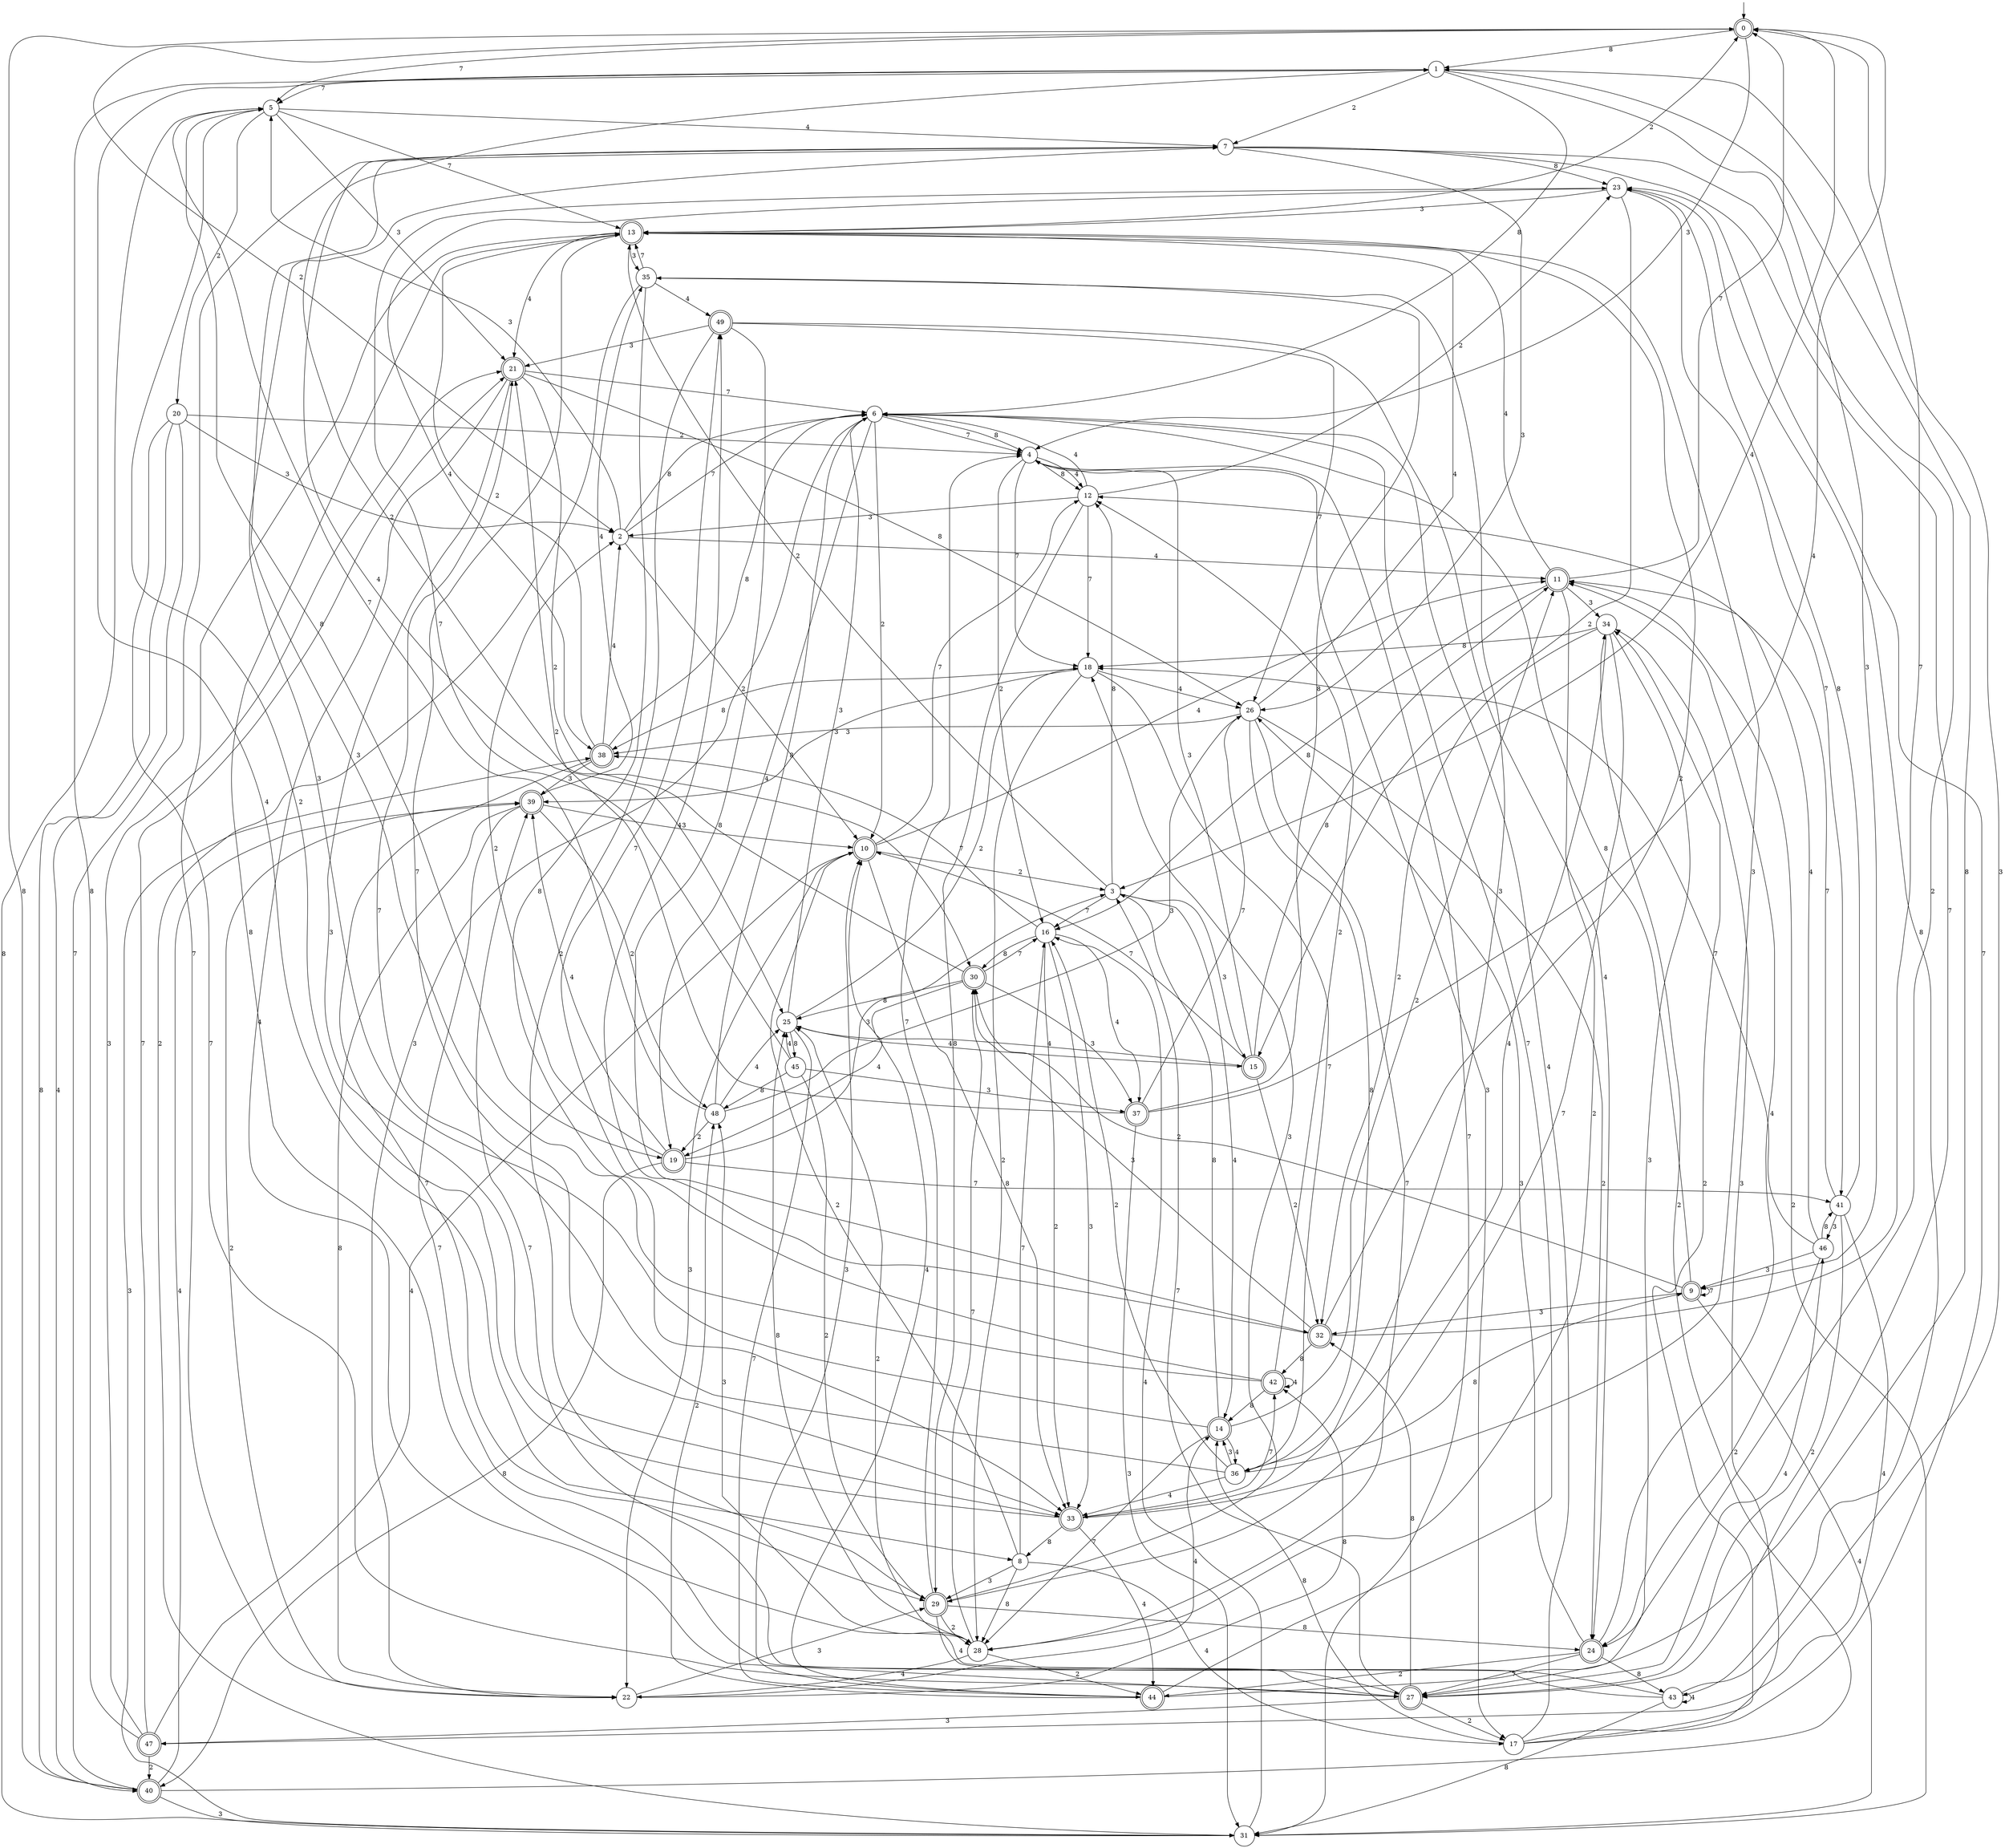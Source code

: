 digraph g {

	s0 [shape="doublecircle" label="0"];
	s1 [shape="circle" label="1"];
	s2 [shape="circle" label="2"];
	s3 [shape="circle" label="3"];
	s4 [shape="circle" label="4"];
	s5 [shape="circle" label="5"];
	s6 [shape="circle" label="6"];
	s7 [shape="circle" label="7"];
	s8 [shape="circle" label="8"];
	s9 [shape="doublecircle" label="9"];
	s10 [shape="doublecircle" label="10"];
	s11 [shape="doublecircle" label="11"];
	s12 [shape="circle" label="12"];
	s13 [shape="doublecircle" label="13"];
	s14 [shape="doublecircle" label="14"];
	s15 [shape="doublecircle" label="15"];
	s16 [shape="circle" label="16"];
	s17 [shape="circle" label="17"];
	s18 [shape="circle" label="18"];
	s19 [shape="doublecircle" label="19"];
	s20 [shape="circle" label="20"];
	s21 [shape="doublecircle" label="21"];
	s22 [shape="circle" label="22"];
	s23 [shape="circle" label="23"];
	s24 [shape="doublecircle" label="24"];
	s25 [shape="circle" label="25"];
	s26 [shape="circle" label="26"];
	s27 [shape="doublecircle" label="27"];
	s28 [shape="circle" label="28"];
	s29 [shape="doublecircle" label="29"];
	s30 [shape="doublecircle" label="30"];
	s31 [shape="circle" label="31"];
	s32 [shape="doublecircle" label="32"];
	s33 [shape="doublecircle" label="33"];
	s34 [shape="circle" label="34"];
	s35 [shape="circle" label="35"];
	s36 [shape="circle" label="36"];
	s37 [shape="doublecircle" label="37"];
	s38 [shape="doublecircle" label="38"];
	s39 [shape="doublecircle" label="39"];
	s40 [shape="doublecircle" label="40"];
	s41 [shape="circle" label="41"];
	s42 [shape="doublecircle" label="42"];
	s43 [shape="circle" label="43"];
	s44 [shape="doublecircle" label="44"];
	s45 [shape="circle" label="45"];
	s46 [shape="circle" label="46"];
	s47 [shape="doublecircle" label="47"];
	s48 [shape="circle" label="48"];
	s49 [shape="doublecircle" label="49"];
	s0 -> s1 [label="8"];
	s0 -> s2 [label="2"];
	s0 -> s3 [label="4"];
	s0 -> s4 [label="3"];
	s0 -> s5 [label="7"];
	s1 -> s6 [label="8"];
	s1 -> s7 [label="2"];
	s1 -> s8 [label="4"];
	s1 -> s9 [label="3"];
	s1 -> s5 [label="7"];
	s2 -> s6 [label="8"];
	s2 -> s10 [label="2"];
	s2 -> s11 [label="4"];
	s2 -> s5 [label="3"];
	s2 -> s6 [label="7"];
	s3 -> s12 [label="8"];
	s3 -> s13 [label="2"];
	s3 -> s14 [label="4"];
	s3 -> s15 [label="3"];
	s3 -> s16 [label="7"];
	s4 -> s12 [label="8"];
	s4 -> s16 [label="2"];
	s4 -> s12 [label="4"];
	s4 -> s17 [label="3"];
	s4 -> s18 [label="7"];
	s5 -> s19 [label="8"];
	s5 -> s20 [label="2"];
	s5 -> s7 [label="4"];
	s5 -> s21 [label="3"];
	s5 -> s13 [label="7"];
	s6 -> s4 [label="8"];
	s6 -> s10 [label="2"];
	s6 -> s19 [label="4"];
	s6 -> s22 [label="3"];
	s6 -> s4 [label="7"];
	s7 -> s23 [label="8"];
	s7 -> s24 [label="2"];
	s7 -> s25 [label="4"];
	s7 -> s26 [label="3"];
	s7 -> s27 [label="7"];
	s8 -> s28 [label="8"];
	s8 -> s10 [label="2"];
	s8 -> s17 [label="4"];
	s8 -> s29 [label="3"];
	s8 -> s16 [label="7"];
	s9 -> s6 [label="8"];
	s9 -> s30 [label="2"];
	s9 -> s31 [label="4"];
	s9 -> s32 [label="3"];
	s9 -> s9 [label="7"];
	s10 -> s33 [label="8"];
	s10 -> s3 [label="2"];
	s10 -> s11 [label="4"];
	s10 -> s22 [label="3"];
	s10 -> s12 [label="7"];
	s11 -> s16 [label="8"];
	s11 -> s28 [label="2"];
	s11 -> s13 [label="4"];
	s11 -> s34 [label="3"];
	s11 -> s0 [label="7"];
	s12 -> s29 [label="8"];
	s12 -> s23 [label="2"];
	s12 -> s6 [label="4"];
	s12 -> s2 [label="3"];
	s12 -> s18 [label="7"];
	s13 -> s28 [label="8"];
	s13 -> s0 [label="2"];
	s13 -> s21 [label="4"];
	s13 -> s35 [label="3"];
	s13 -> s33 [label="7"];
	s14 -> s3 [label="8"];
	s14 -> s11 [label="2"];
	s14 -> s36 [label="4"];
	s14 -> s7 [label="3"];
	s14 -> s28 [label="7"];
	s15 -> s11 [label="8"];
	s15 -> s32 [label="2"];
	s15 -> s25 [label="4"];
	s15 -> s4 [label="3"];
	s15 -> s10 [label="7"];
	s16 -> s30 [label="8"];
	s16 -> s33 [label="2"];
	s16 -> s37 [label="4"];
	s16 -> s33 [label="3"];
	s16 -> s38 [label="7"];
	s17 -> s14 [label="8"];
	s17 -> s34 [label="2"];
	s17 -> s6 [label="4"];
	s17 -> s34 [label="3"];
	s17 -> s23 [label="7"];
	s18 -> s38 [label="8"];
	s18 -> s28 [label="2"];
	s18 -> s26 [label="4"];
	s18 -> s39 [label="3"];
	s18 -> s36 [label="7"];
	s19 -> s40 [label="8"];
	s19 -> s2 [label="2"];
	s19 -> s39 [label="4"];
	s19 -> s3 [label="3"];
	s19 -> s41 [label="7"];
	s20 -> s40 [label="8"];
	s20 -> s4 [label="2"];
	s20 -> s40 [label="4"];
	s20 -> s2 [label="3"];
	s20 -> s27 [label="7"];
	s21 -> s26 [label="8"];
	s21 -> s30 [label="2"];
	s21 -> s27 [label="4"];
	s21 -> s33 [label="3"];
	s21 -> s6 [label="7"];
	s22 -> s42 [label="8"];
	s22 -> s39 [label="2"];
	s22 -> s14 [label="4"];
	s22 -> s29 [label="3"];
	s22 -> s13 [label="7"];
	s23 -> s43 [label="8"];
	s23 -> s15 [label="2"];
	s23 -> s38 [label="4"];
	s23 -> s13 [label="3"];
	s23 -> s41 [label="7"];
	s24 -> s43 [label="8"];
	s24 -> s44 [label="2"];
	s24 -> s11 [label="4"];
	s24 -> s26 [label="3"];
	s24 -> s27 [label="7"];
	s25 -> s45 [label="8"];
	s25 -> s18 [label="2"];
	s25 -> s15 [label="4"];
	s25 -> s6 [label="3"];
	s25 -> s44 [label="7"];
	s26 -> s36 [label="8"];
	s26 -> s24 [label="2"];
	s26 -> s13 [label="4"];
	s26 -> s38 [label="3"];
	s26 -> s28 [label="7"];
	s27 -> s32 [label="8"];
	s27 -> s17 [label="2"];
	s27 -> s46 [label="4"];
	s27 -> s47 [label="3"];
	s27 -> s3 [label="7"];
	s28 -> s25 [label="8"];
	s28 -> s44 [label="2"];
	s28 -> s22 [label="4"];
	s28 -> s48 [label="3"];
	s28 -> s30 [label="7"];
	s29 -> s24 [label="8"];
	s29 -> s28 [label="2"];
	s29 -> s27 [label="4"];
	s29 -> s18 [label="3"];
	s29 -> s4 [label="7"];
	s30 -> s25 [label="8"];
	s30 -> s1 [label="2"];
	s30 -> s19 [label="4"];
	s30 -> s37 [label="3"];
	s30 -> s16 [label="7"];
	s31 -> s5 [label="8"];
	s31 -> s11 [label="2"];
	s31 -> s16 [label="4"];
	s31 -> s38 [label="3"];
	s31 -> s4 [label="7"];
	s32 -> s42 [label="8"];
	s32 -> s13 [label="2"];
	s32 -> s49 [label="4"];
	s32 -> s30 [label="3"];
	s32 -> s0 [label="7"];
	s33 -> s8 [label="8"];
	s33 -> s5 [label="2"];
	s33 -> s44 [label="4"];
	s33 -> s13 [label="3"];
	s33 -> s42 [label="7"];
	s34 -> s18 [label="8"];
	s34 -> s32 [label="2"];
	s34 -> s36 [label="4"];
	s34 -> s27 [label="3"];
	s34 -> s29 [label="7"];
	s35 -> s33 [label="8"];
	s35 -> s31 [label="2"];
	s35 -> s49 [label="4"];
	s35 -> s33 [label="3"];
	s35 -> s13 [label="7"];
	s36 -> s9 [label="8"];
	s36 -> s16 [label="2"];
	s36 -> s33 [label="4"];
	s36 -> s14 [label="3"];
	s36 -> s21 [label="7"];
	s37 -> s35 [label="8"];
	s37 -> s21 [label="2"];
	s37 -> s0 [label="4"];
	s37 -> s31 [label="3"];
	s37 -> s26 [label="7"];
	s38 -> s6 [label="8"];
	s38 -> s13 [label="2"];
	s38 -> s2 [label="4"];
	s38 -> s39 [label="3"];
	s38 -> s29 [label="7"];
	s39 -> s22 [label="8"];
	s39 -> s48 [label="2"];
	s39 -> s35 [label="4"];
	s39 -> s10 [label="3"];
	s39 -> s27 [label="7"];
	s40 -> s0 [label="8"];
	s40 -> s34 [label="2"];
	s40 -> s39 [label="4"];
	s40 -> s31 [label="3"];
	s40 -> s7 [label="7"];
	s41 -> s23 [label="8"];
	s41 -> s27 [label="2"];
	s41 -> s47 [label="4"];
	s41 -> s46 [label="3"];
	s41 -> s11 [label="7"];
	s42 -> s14 [label="8"];
	s42 -> s12 [label="2"];
	s42 -> s42 [label="4"];
	s42 -> s7 [label="3"];
	s42 -> s49 [label="7"];
	s43 -> s31 [label="8"];
	s43 -> s25 [label="2"];
	s43 -> s43 [label="4"];
	s43 -> s1 [label="3"];
	s43 -> s39 [label="7"];
	s44 -> s1 [label="8"];
	s44 -> s48 [label="2"];
	s44 -> s10 [label="4"];
	s44 -> s10 [label="3"];
	s44 -> s6 [label="7"];
	s45 -> s48 [label="8"];
	s45 -> s29 [label="2"];
	s45 -> s25 [label="4"];
	s45 -> s37 [label="3"];
	s45 -> s23 [label="7"];
	s46 -> s41 [label="8"];
	s46 -> s24 [label="2"];
	s46 -> s12 [label="4"];
	s46 -> s9 [label="3"];
	s46 -> s18 [label="7"];
	s47 -> s1 [label="8"];
	s47 -> s40 [label="2"];
	s47 -> s10 [label="4"];
	s47 -> s21 [label="3"];
	s47 -> s21 [label="7"];
	s48 -> s6 [label="8"];
	s48 -> s19 [label="2"];
	s48 -> s25 [label="4"];
	s48 -> s26 [label="3"];
	s48 -> s5 [label="7"];
	s49 -> s32 [label="8"];
	s49 -> s29 [label="2"];
	s49 -> s24 [label="4"];
	s49 -> s21 [label="3"];
	s49 -> s26 [label="7"];

__start0 [label="" shape="none" width="0" height="0"];
__start0 -> s0;

}
